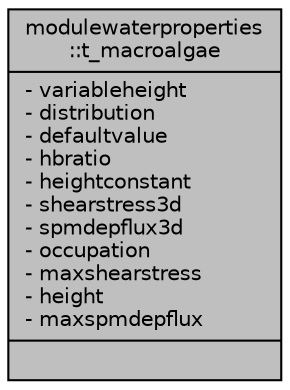 digraph "modulewaterproperties::t_macroalgae"
{
 // LATEX_PDF_SIZE
  edge [fontname="Helvetica",fontsize="10",labelfontname="Helvetica",labelfontsize="10"];
  node [fontname="Helvetica",fontsize="10",shape=record];
  Node1 [label="{modulewaterproperties\l::t_macroalgae\n|- variableheight\l- distribution\l- defaultvalue\l- hbratio\l- heightconstant\l- shearstress3d\l- spmdepflux3d\l- occupation\l- maxshearstress\l- height\l- maxspmdepflux\l|}",height=0.2,width=0.4,color="black", fillcolor="grey75", style="filled", fontcolor="black",tooltip=" "];
}
